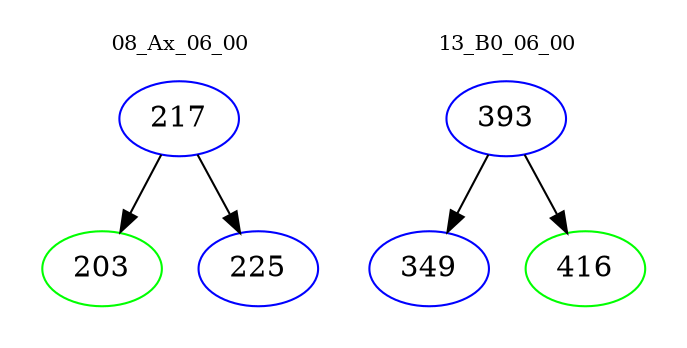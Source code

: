 digraph{
subgraph cluster_0 {
color = white
label = "08_Ax_06_00";
fontsize=10;
T0_217 [label="217", color="blue"]
T0_217 -> T0_203 [color="black"]
T0_203 [label="203", color="green"]
T0_217 -> T0_225 [color="black"]
T0_225 [label="225", color="blue"]
}
subgraph cluster_1 {
color = white
label = "13_B0_06_00";
fontsize=10;
T1_393 [label="393", color="blue"]
T1_393 -> T1_349 [color="black"]
T1_349 [label="349", color="blue"]
T1_393 -> T1_416 [color="black"]
T1_416 [label="416", color="green"]
}
}
